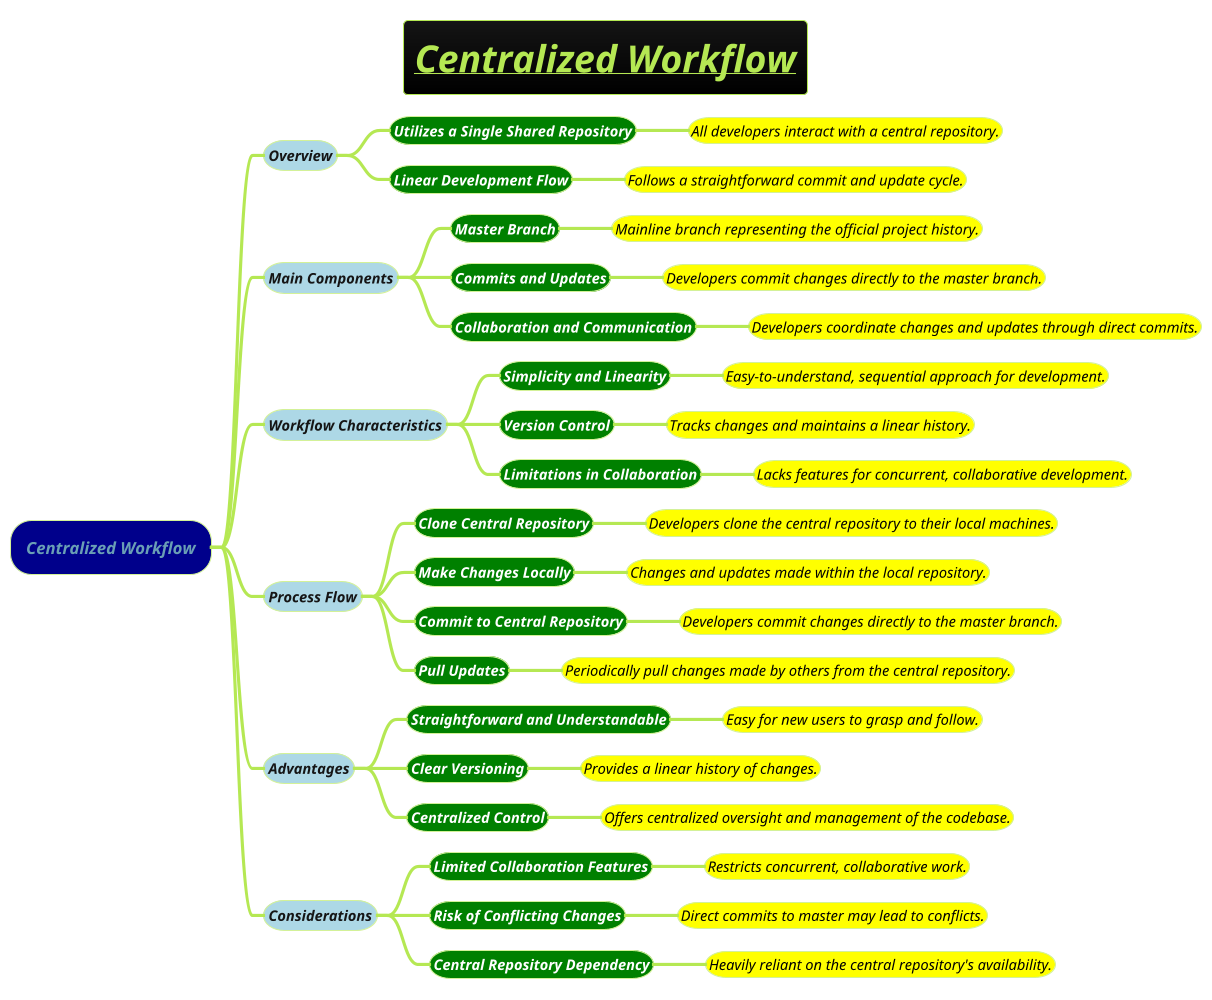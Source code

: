 @startmindmap
title =<i><b><u>Centralized Workflow
!theme hacker

*[#darkblue] <i>Centralized Workflow
**[#lightblue] <i><color #blac><size:14>Overview
***[#green] <b><i><color #white><size:14>Utilizes a Single Shared Repository
****[#yellow] <i><color #black><size:14>All developers interact with a central repository.
***[#green] <b><i><color #white><size:14>Linear Development Flow
****[#yellow] <i><color #black><size:14>Follows a straightforward commit and update cycle.
**[#lightblue] <i><color #blac><size:14>Main Components
***[#green] <b><i><color #white><size:14>Master Branch
****[#yellow] <i><color #black><size:14>Mainline branch representing the official project history.
***[#green] <b><i><color #white><size:14>Commits and Updates
****[#yellow] <i><color #black><size:14>Developers commit changes directly to the master branch.
***[#green] <b><i><color #white><size:14>Collaboration and Communication
****[#yellow] <i><color #black><size:14>Developers coordinate changes and updates through direct commits.
**[#lightblue] <i><color #blac><size:14>Workflow Characteristics
***[#green] <b><i><color #white><size:14>Simplicity and Linearity
****[#yellow] <i><color #black><size:14>Easy-to-understand, sequential approach for development.
***[#green] <b><i><color #white><size:14>Version Control
****[#yellow] <i><color #black><size:14>Tracks changes and maintains a linear history.
***[#green] <b><i><color #white><size:14>Limitations in Collaboration
****[#yellow] <i><color #black><size:14>Lacks features for concurrent, collaborative development.
**[#lightblue] <i><color #blac><size:14>Process Flow
***[#green] <b><i><color #white><size:14>Clone Central Repository
****[#yellow] <i><color #black><size:14>Developers clone the central repository to their local machines.
***[#green] <b><i><color #white><size:14>Make Changes Locally
****[#yellow] <i><color #black><size:14>Changes and updates made within the local repository.
***[#green] <b><i><color #white><size:14>Commit to Central Repository
****[#yellow] <i><color #black><size:14>Developers commit changes directly to the master branch.
***[#green] <b><i><color #white><size:14>Pull Updates
****[#yellow] <i><color #black><size:14>Periodically pull changes made by others from the central repository.
**[#lightblue] <i><color #blac><size:14>Advantages
***[#green] <b><i><color #white><size:14>Straightforward and Understandable
****[#yellow] <i><color #black><size:14>Easy for new users to grasp and follow.
***[#green] <b><i><color #white><size:14>Clear Versioning
****[#yellow] <i><color #black><size:14>Provides a linear history of changes.
***[#green] <b><i><color #white><size:14>Centralized Control
****[#yellow] <i><color #black><size:14>Offers centralized oversight and management of the codebase.
**[#lightblue] <i><color #blac><size:14>Considerations
***[#green] <b><i><color #white><size:14>Limited Collaboration Features
****[#yellow] <i><color #black><size:14>Restricts concurrent, collaborative work.
***[#green] <b><i><color #white><size:14>Risk of Conflicting Changes
****[#yellow] <i><color #black><size:14>Direct commits to master may lead to conflicts.
***[#green] <b><i><color #white><size:14>Central Repository Dependency
****[#yellow] <i><color #black><size:14>Heavily reliant on the central repository's availability.
@endmindmap
